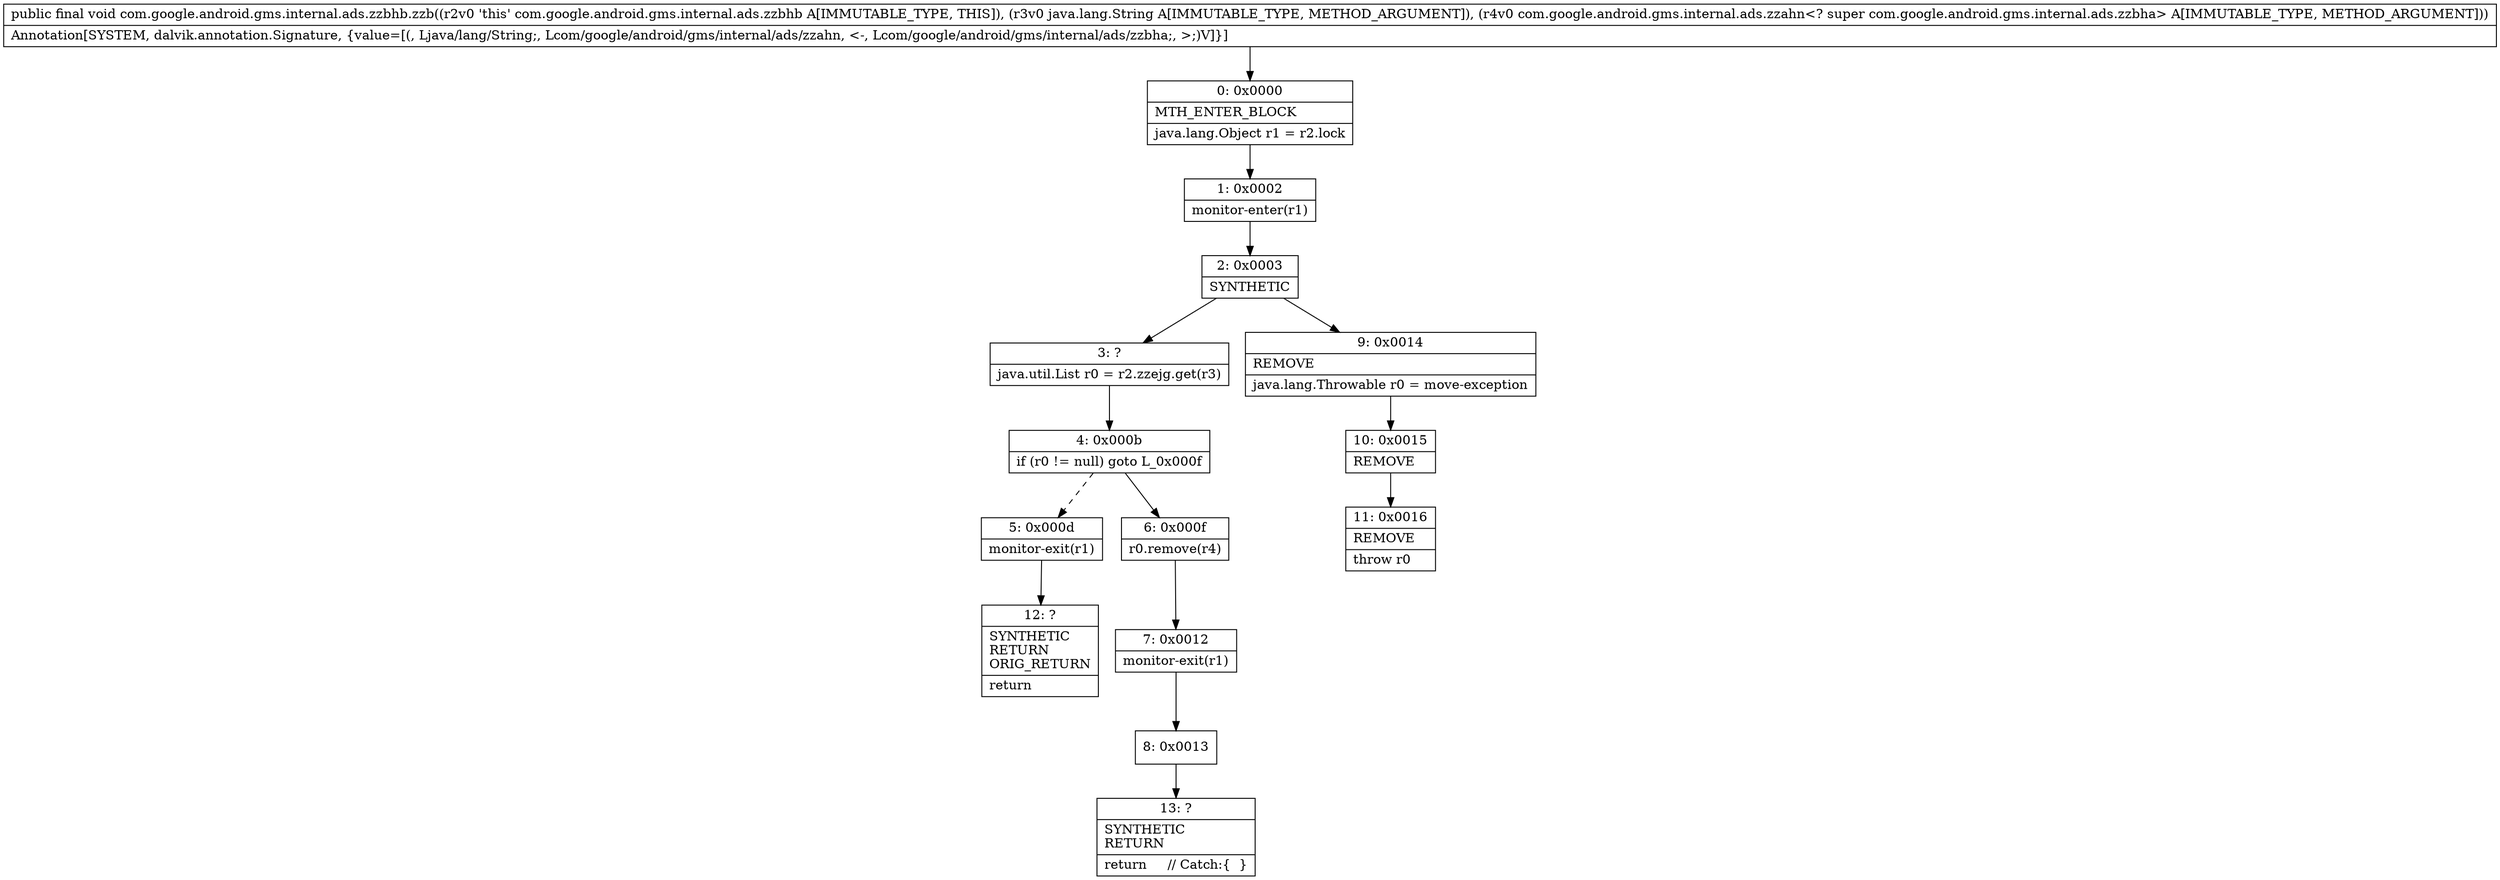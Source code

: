digraph "CFG forcom.google.android.gms.internal.ads.zzbhb.zzb(Ljava\/lang\/String;Lcom\/google\/android\/gms\/internal\/ads\/zzahn;)V" {
Node_0 [shape=record,label="{0\:\ 0x0000|MTH_ENTER_BLOCK\l|java.lang.Object r1 = r2.lock\l}"];
Node_1 [shape=record,label="{1\:\ 0x0002|monitor\-enter(r1)\l}"];
Node_2 [shape=record,label="{2\:\ 0x0003|SYNTHETIC\l}"];
Node_3 [shape=record,label="{3\:\ ?|java.util.List r0 = r2.zzejg.get(r3)\l}"];
Node_4 [shape=record,label="{4\:\ 0x000b|if (r0 != null) goto L_0x000f\l}"];
Node_5 [shape=record,label="{5\:\ 0x000d|monitor\-exit(r1)\l}"];
Node_6 [shape=record,label="{6\:\ 0x000f|r0.remove(r4)\l}"];
Node_7 [shape=record,label="{7\:\ 0x0012|monitor\-exit(r1)\l}"];
Node_8 [shape=record,label="{8\:\ 0x0013}"];
Node_9 [shape=record,label="{9\:\ 0x0014|REMOVE\l|java.lang.Throwable r0 = move\-exception\l}"];
Node_10 [shape=record,label="{10\:\ 0x0015|REMOVE\l}"];
Node_11 [shape=record,label="{11\:\ 0x0016|REMOVE\l|throw r0\l}"];
Node_12 [shape=record,label="{12\:\ ?|SYNTHETIC\lRETURN\lORIG_RETURN\l|return\l}"];
Node_13 [shape=record,label="{13\:\ ?|SYNTHETIC\lRETURN\l|return     \/\/ Catch:\{  \}\l}"];
MethodNode[shape=record,label="{public final void com.google.android.gms.internal.ads.zzbhb.zzb((r2v0 'this' com.google.android.gms.internal.ads.zzbhb A[IMMUTABLE_TYPE, THIS]), (r3v0 java.lang.String A[IMMUTABLE_TYPE, METHOD_ARGUMENT]), (r4v0 com.google.android.gms.internal.ads.zzahn\<? super com.google.android.gms.internal.ads.zzbha\> A[IMMUTABLE_TYPE, METHOD_ARGUMENT]))  | Annotation[SYSTEM, dalvik.annotation.Signature, \{value=[(, Ljava\/lang\/String;, Lcom\/google\/android\/gms\/internal\/ads\/zzahn, \<\-, Lcom\/google\/android\/gms\/internal\/ads\/zzbha;, \>;)V]\}]\l}"];
MethodNode -> Node_0;
Node_0 -> Node_1;
Node_1 -> Node_2;
Node_2 -> Node_3;
Node_2 -> Node_9;
Node_3 -> Node_4;
Node_4 -> Node_5[style=dashed];
Node_4 -> Node_6;
Node_5 -> Node_12;
Node_6 -> Node_7;
Node_7 -> Node_8;
Node_8 -> Node_13;
Node_9 -> Node_10;
Node_10 -> Node_11;
}


